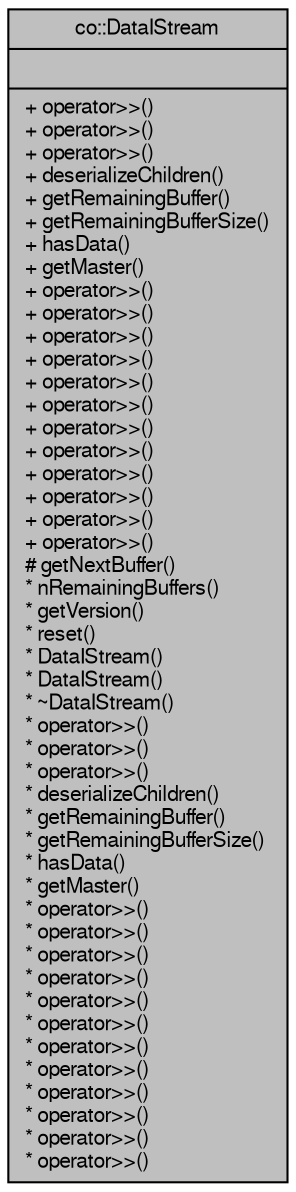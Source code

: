 digraph G
{
  edge [fontname="FreeSans",fontsize="10",labelfontname="FreeSans",labelfontsize="10"];
  node [fontname="FreeSans",fontsize="10",shape=record];
  Node1 [label="{co::DataIStream\n||+ operator\>\>()\l+ operator\>\>()\l+ operator\>\>()\l+ deserializeChildren()\l+ getRemainingBuffer()\l+ getRemainingBufferSize()\l+ hasData()\l+ getMaster()\l+ operator\>\>()\l+ operator\>\>()\l+ operator\>\>()\l+ operator\>\>()\l+ operator\>\>()\l+ operator\>\>()\l+ operator\>\>()\l+ operator\>\>()\l+ operator\>\>()\l+ operator\>\>()\l+ operator\>\>()\l+ operator\>\>()\l# getNextBuffer()\l* nRemainingBuffers()\l* getVersion()\l* reset()\l* DataIStream()\l* DataIStream()\l* ~DataIStream()\l* operator\>\>()\l* operator\>\>()\l* operator\>\>()\l* deserializeChildren()\l* getRemainingBuffer()\l* getRemainingBufferSize()\l* hasData()\l* getMaster()\l* operator\>\>()\l* operator\>\>()\l* operator\>\>()\l* operator\>\>()\l* operator\>\>()\l* operator\>\>()\l* operator\>\>()\l* operator\>\>()\l* operator\>\>()\l* operator\>\>()\l* operator\>\>()\l* operator\>\>()\l}",height=0.2,width=0.4,color="black", fillcolor="grey75", style="filled" fontcolor="black"];
}
